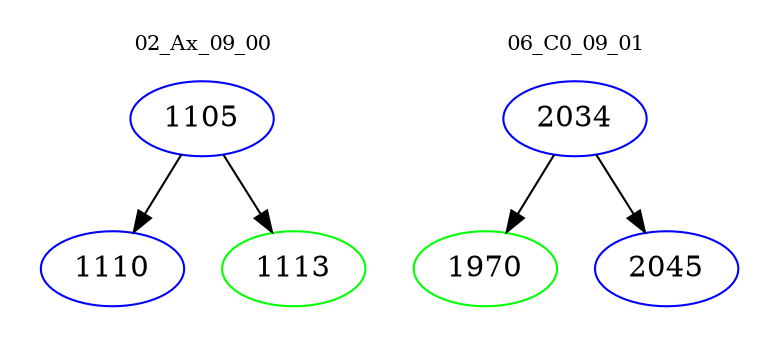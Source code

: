 digraph{
subgraph cluster_0 {
color = white
label = "02_Ax_09_00";
fontsize=10;
T0_1105 [label="1105", color="blue"]
T0_1105 -> T0_1110 [color="black"]
T0_1110 [label="1110", color="blue"]
T0_1105 -> T0_1113 [color="black"]
T0_1113 [label="1113", color="green"]
}
subgraph cluster_1 {
color = white
label = "06_C0_09_01";
fontsize=10;
T1_2034 [label="2034", color="blue"]
T1_2034 -> T1_1970 [color="black"]
T1_1970 [label="1970", color="green"]
T1_2034 -> T1_2045 [color="black"]
T1_2045 [label="2045", color="blue"]
}
}
